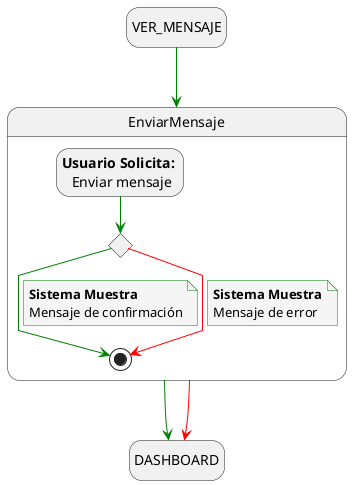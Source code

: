 @startuml enviar_mensaje

skinparam {
  NoteBackgroundColor #whiteSmoke
  ArrowColor #green
  NoteBorderColor #green
  linetype polyline
}

hide empty description

state startState as "VER_MENSAJE"
state endState as "DASHBOARD"

startState --> EnviarMensaje

EnviarMensaje--> endState
EnviarMensaje -[#red]-> endState

state EnviarMensaje{
    state revisionFiltrosEnviados <<choice>>
    state usuarioSolicita as "<b>Usuario Solicita:</b> \n Enviar mensaje"

    usuarioSolicita --> revisionFiltrosEnviados 

    revisionFiltrosEnviados --> [*]
    note on link
        <b>Sistema Muestra</b>
        Mensaje de confirmación
    end note

    revisionFiltrosEnviados -[#red]-> [*]
    note on link
        <b>Sistema Muestra</b>
        Mensaje de error
    end note
}

@enduml